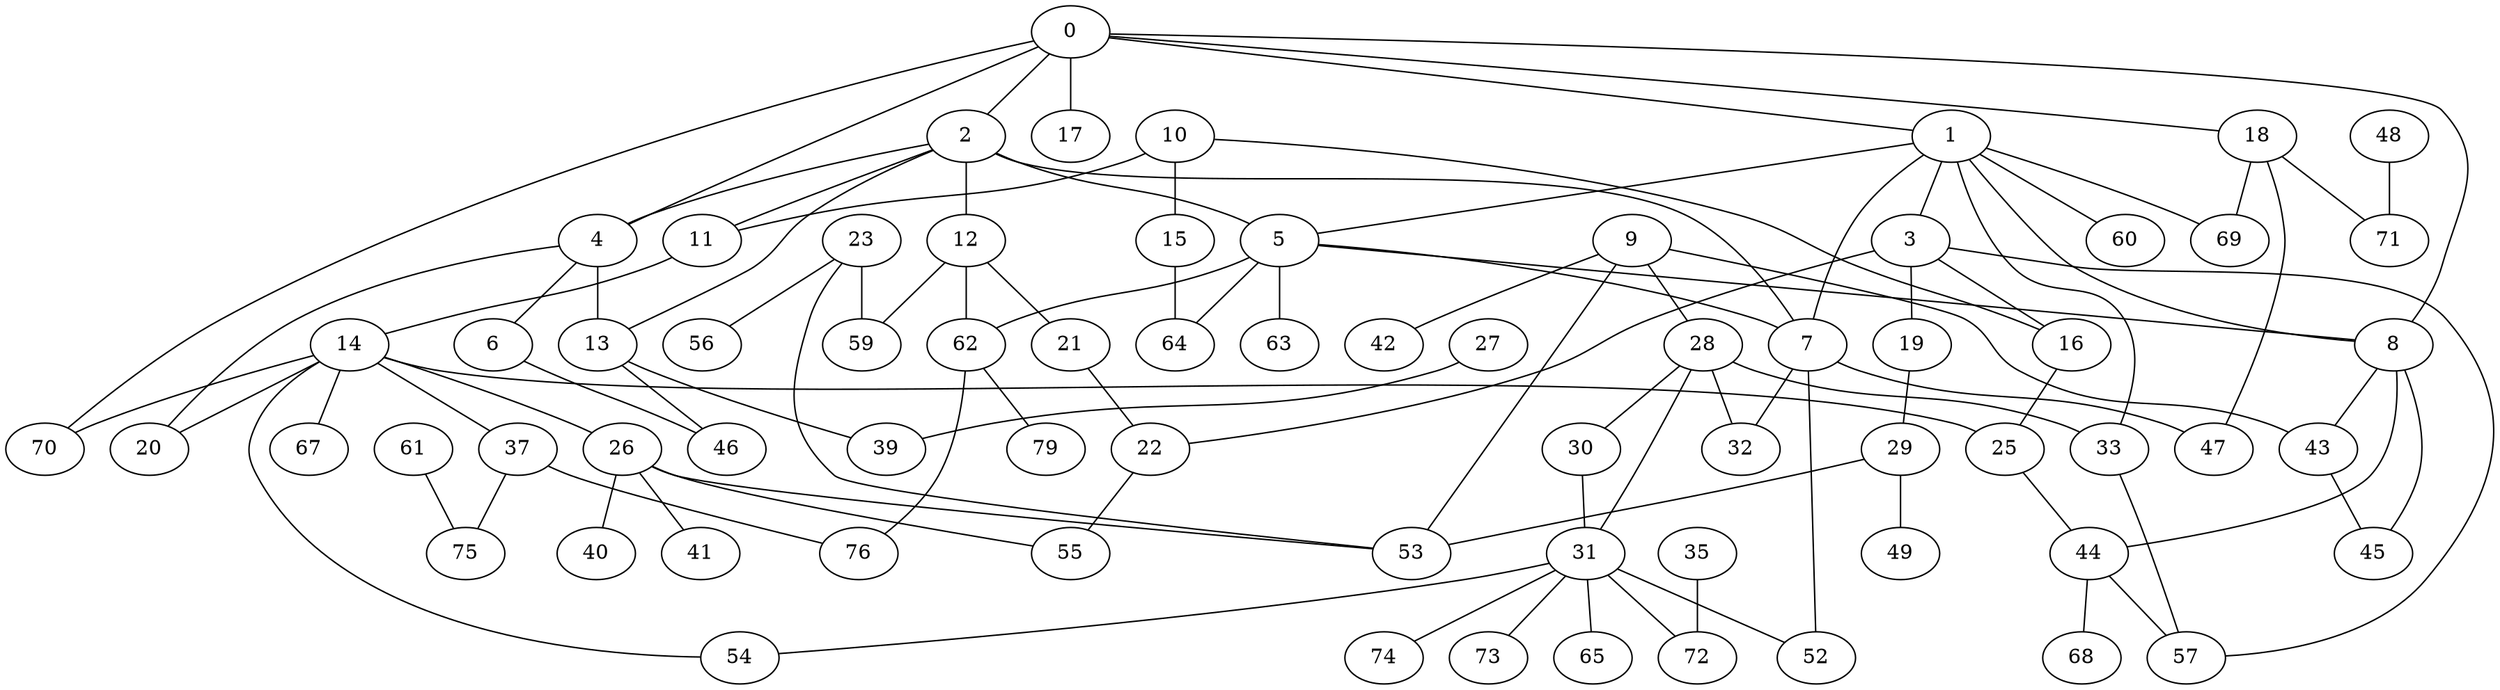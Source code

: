 graph G {
   8 -- 45
   8 -- 43
   8 -- 44
   0 -- 17
   0 -- 1
   0 -- 18
   0 -- 2
   0 -- 4
   0 -- 8
   0 -- 70
   1 -- 8
   1 -- 3
   1 -- 69
   1 -- 5
   1 -- 7
   1 -- 33
   1 -- 60
   2 -- 12
   2 -- 4
   2 -- 13
   2 -- 5
   2 -- 11
   2 -- 7
   3 -- 57
   3 -- 16
   3 -- 19
   3 -- 22
   4 -- 6
   4 -- 13
   4 -- 20
   5 -- 63
   5 -- 7
   5 -- 64
   5 -- 8
   5 -- 62
   6 -- 46
   7 -- 32
   7 -- 47
   7 -- 52
   9 -- 28
   9 -- 42
   9 -- 43
   9 -- 53
   10 -- 11
   10 -- 15
   10 -- 16
   11 -- 14
   12 -- 21
   12 -- 62
   12 -- 59
   13 -- 39
   13 -- 46
   14 -- 67
   14 -- 25
   14 -- 20
   14 -- 26
   14 -- 37
   14 -- 70
   14 -- 54
   15 -- 64
   16 -- 25
   18 -- 71
   18 -- 47
   18 -- 69
   19 -- 29
   21 -- 22
   22 -- 55
   23 -- 53
   23 -- 56
   23 -- 59
   25 -- 44
   26 -- 40
   26 -- 41
   26 -- 53
   26 -- 55
   27 -- 39
   28 -- 33
   28 -- 30
   28 -- 31
   28 -- 32
   29 -- 53
   29 -- 49
   30 -- 31
   31 -- 52
   31 -- 54
   31 -- 73
   31 -- 65
   31 -- 72
   31 -- 74
   33 -- 57
   35 -- 72
   37 -- 75
   37 -- 76
   43 -- 45
   44 -- 57
   44 -- 68
   48 -- 71
   61 -- 75
   62 -- 76
   62 -- 79
}
